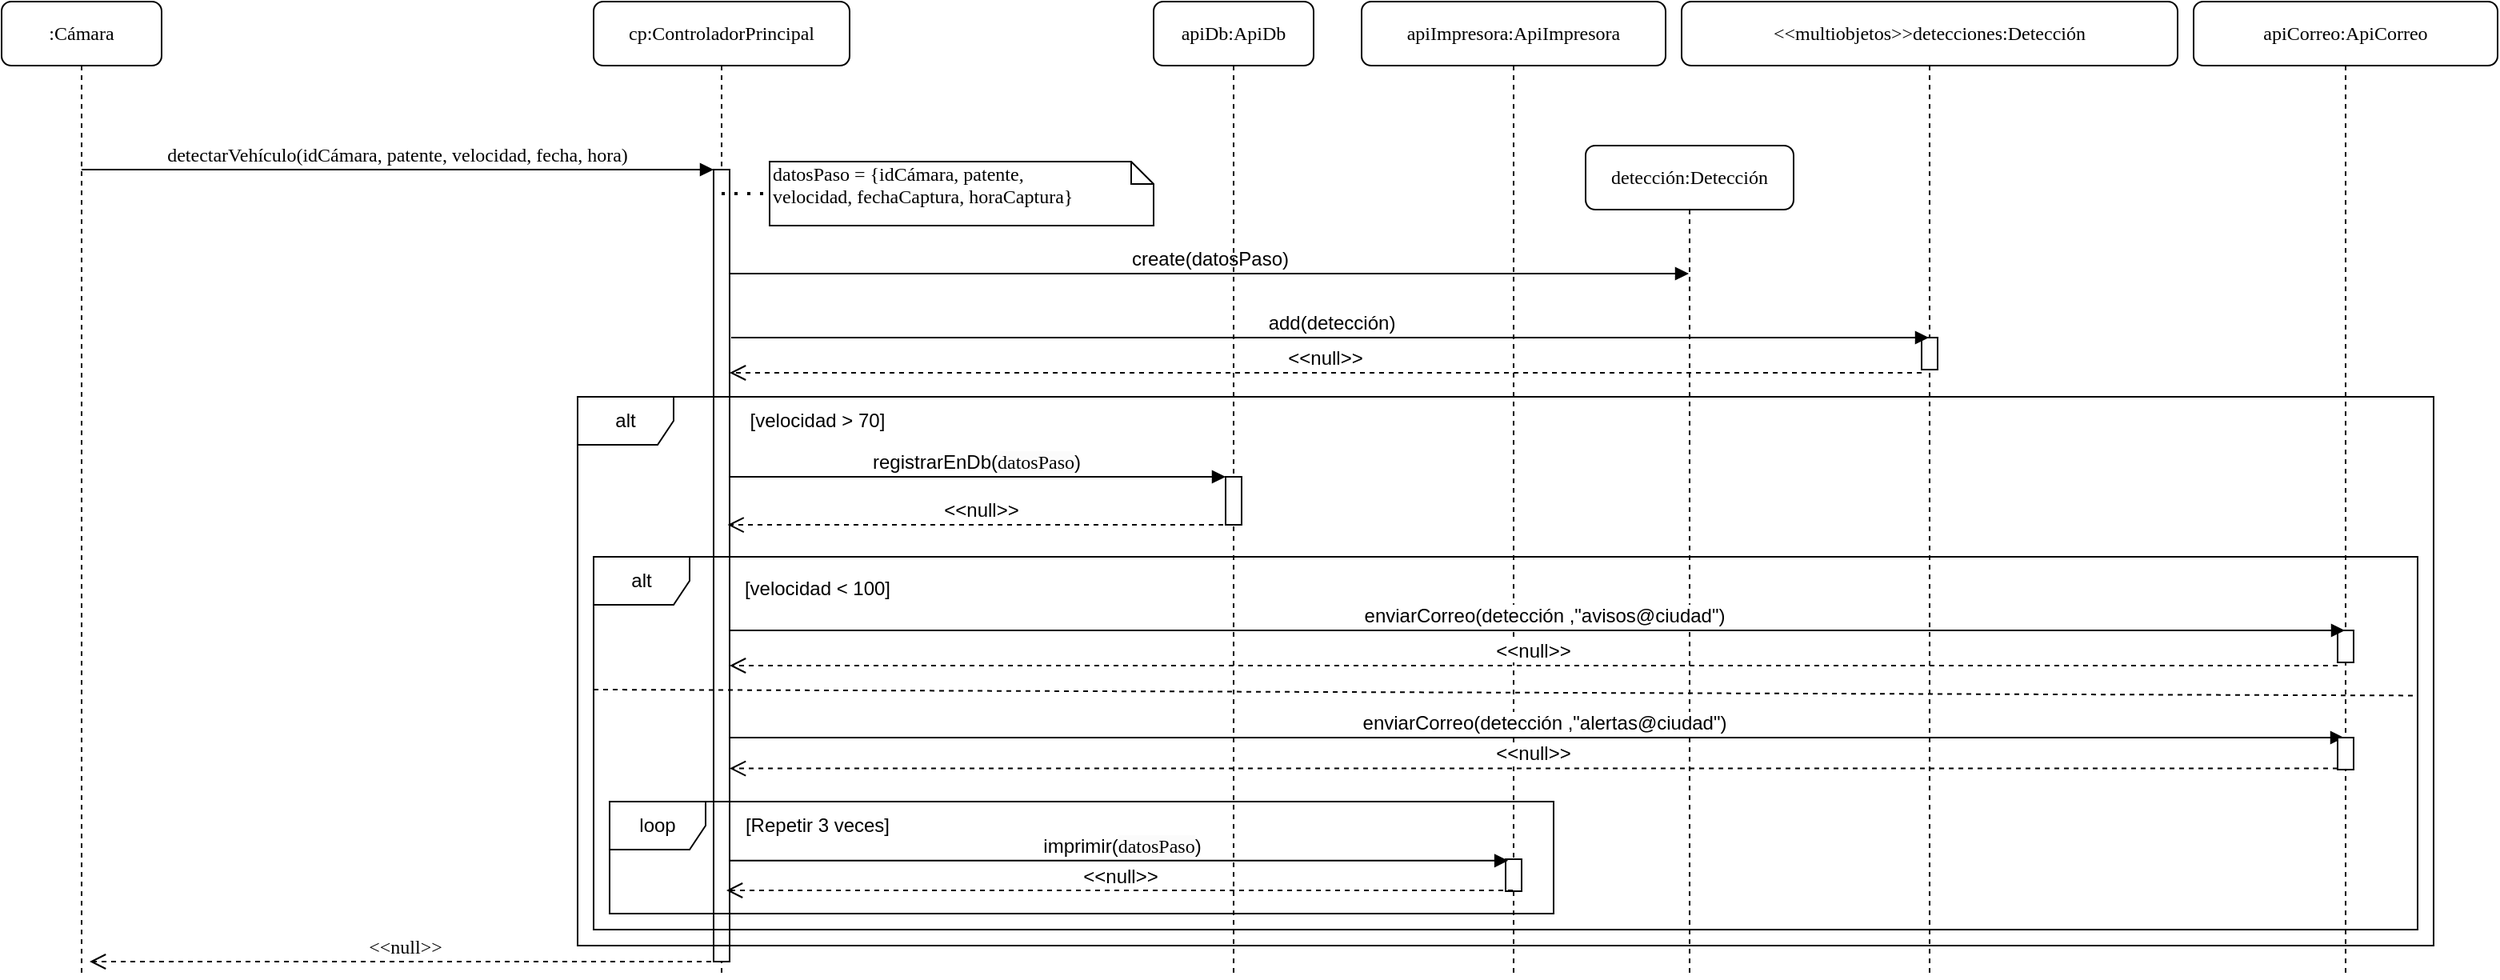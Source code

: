 <mxfile version="22.1.0" type="google">
  <diagram name="Page-1" id="13e1069c-82ec-6db2-03f1-153e76fe0fe0">
    <mxGraphModel grid="1" page="1" gridSize="10" guides="1" tooltips="1" connect="1" arrows="1" fold="1" pageScale="1" pageWidth="1100" pageHeight="850" background="none" math="0" shadow="0">
      <root>
        <mxCell id="0" />
        <mxCell id="1" parent="0" />
        <mxCell id="PkigPfun2DLudA98SsDK-3" value="&lt;font style=&quot;font-size: 12px;&quot;&gt;registrarEnDb(&lt;span style=&quot;font-family: Verdana; background-color: rgb(251, 251, 251);&quot;&gt;datosPaso&lt;/span&gt;)&lt;/font&gt;" style="html=1;verticalAlign=bottom;endArrow=block;curved=0;rounded=0;" edge="1" parent="1" target="7baba1c4bc27f4b0-13">
          <mxGeometry x="0.008" width="80" relative="1" as="geometry">
            <mxPoint x="550" y="377" as="sourcePoint" />
            <mxPoint x="630" y="377" as="targetPoint" />
            <mxPoint as="offset" />
          </mxGeometry>
        </mxCell>
        <mxCell id="7baba1c4bc27f4b0-2" value="cp:ControladorPrincipal" style="shape=umlLifeline;perimeter=lifelinePerimeter;whiteSpace=wrap;html=1;container=1;collapsible=0;recursiveResize=0;outlineConnect=0;rounded=1;shadow=0;comic=0;labelBackgroundColor=none;strokeWidth=1;fontFamily=Verdana;fontSize=12;align=center;" vertex="1" parent="1">
          <mxGeometry x="470" y="80" width="160" height="610" as="geometry" />
        </mxCell>
        <mxCell id="7baba1c4bc27f4b0-10" value="" style="html=1;points=[];perimeter=orthogonalPerimeter;rounded=0;shadow=0;comic=0;labelBackgroundColor=none;strokeWidth=1;fontFamily=Verdana;fontSize=12;align=center;" vertex="1" parent="7baba1c4bc27f4b0-2">
          <mxGeometry x="75" y="105" width="10" height="495" as="geometry" />
        </mxCell>
        <mxCell id="PkigPfun2DLudA98SsDK-25" value="&lt;span style=&quot;font-size: 12px;&quot;&gt;create(datosPaso)&lt;/span&gt;" style="html=1;verticalAlign=bottom;endArrow=block;curved=0;rounded=0;" edge="1" parent="7baba1c4bc27f4b0-2" target="PkigPfun2DLudA98SsDK-26">
          <mxGeometry x="0.001" width="80" relative="1" as="geometry">
            <mxPoint x="85" y="170" as="sourcePoint" />
            <mxPoint x="250" y="170" as="targetPoint" />
            <mxPoint as="offset" />
          </mxGeometry>
        </mxCell>
        <mxCell id="7baba1c4bc27f4b0-3" value="apiDb:ApiDb" style="shape=umlLifeline;perimeter=lifelinePerimeter;whiteSpace=wrap;html=1;container=1;collapsible=0;recursiveResize=0;outlineConnect=0;rounded=1;shadow=0;comic=0;labelBackgroundColor=none;strokeWidth=1;fontFamily=Verdana;fontSize=12;align=center;" vertex="1" parent="1">
          <mxGeometry x="820" y="80" width="100" height="610" as="geometry" />
        </mxCell>
        <mxCell id="7baba1c4bc27f4b0-13" value="" style="html=1;points=[];perimeter=orthogonalPerimeter;rounded=0;shadow=0;comic=0;labelBackgroundColor=none;strokeWidth=1;fontFamily=Verdana;fontSize=12;align=center;" vertex="1" parent="7baba1c4bc27f4b0-3">
          <mxGeometry x="45" y="297" width="10" height="30" as="geometry" />
        </mxCell>
        <mxCell id="7baba1c4bc27f4b0-4" value="apiImpresora:ApiImpresora" style="shape=umlLifeline;perimeter=lifelinePerimeter;whiteSpace=wrap;html=1;container=1;collapsible=0;recursiveResize=0;outlineConnect=0;rounded=1;shadow=0;comic=0;labelBackgroundColor=none;strokeWidth=1;fontFamily=Verdana;fontSize=12;align=center;" vertex="1" parent="1">
          <mxGeometry x="950" y="80" width="190" height="610" as="geometry" />
        </mxCell>
        <mxCell id="PkigPfun2DLudA98SsDK-21" value="" style="html=1;points=[];perimeter=orthogonalPerimeter;rounded=0;shadow=0;comic=0;labelBackgroundColor=none;strokeWidth=1;fontFamily=Verdana;fontSize=12;align=center;" vertex="1" parent="7baba1c4bc27f4b0-4">
          <mxGeometry x="90" y="536" width="10" height="20" as="geometry" />
        </mxCell>
        <mxCell id="PkigPfun2DLudA98SsDK-26" value="detección:Detección" style="shape=umlLifeline;perimeter=lifelinePerimeter;whiteSpace=wrap;html=1;container=1;collapsible=0;recursiveResize=0;outlineConnect=0;rounded=1;shadow=0;comic=0;labelBackgroundColor=none;strokeWidth=1;fontFamily=Verdana;fontSize=12;align=center;" vertex="1" parent="7baba1c4bc27f4b0-4">
          <mxGeometry x="140" y="90" width="130" height="520" as="geometry" />
        </mxCell>
        <mxCell id="7baba1c4bc27f4b0-8" value=":Cámara" style="shape=umlLifeline;perimeter=lifelinePerimeter;whiteSpace=wrap;html=1;container=1;collapsible=0;recursiveResize=0;outlineConnect=0;rounded=1;shadow=0;comic=0;labelBackgroundColor=none;strokeWidth=1;fontFamily=Verdana;fontSize=12;align=center;" vertex="1" parent="1">
          <mxGeometry x="100" y="80" width="100" height="610" as="geometry" />
        </mxCell>
        <mxCell id="7baba1c4bc27f4b0-30" value="&amp;lt;&amp;lt;null&amp;gt;&amp;gt;" style="html=1;verticalAlign=bottom;endArrow=open;dashed=1;endSize=8;labelBackgroundColor=none;fontFamily=Verdana;fontSize=12;edgeStyle=elbowEdgeStyle;elbow=vertical;" edge="1" parent="1">
          <mxGeometry relative="1" as="geometry">
            <mxPoint x="155" y="680" as="targetPoint" />
            <Array as="points" />
            <mxPoint x="549.5" y="680" as="sourcePoint" />
          </mxGeometry>
        </mxCell>
        <mxCell id="7baba1c4bc27f4b0-11" value="detectarVehículo(idCámara, patente, velocidad, fecha, hora)" style="html=1;verticalAlign=bottom;endArrow=block;entryX=0;entryY=0;labelBackgroundColor=none;fontFamily=Verdana;fontSize=12;edgeStyle=elbowEdgeStyle;elbow=vertical;" edge="1" parent="1" target="7baba1c4bc27f4b0-10">
          <mxGeometry x="-0.002" relative="1" as="geometry">
            <mxPoint x="150" y="185.0" as="sourcePoint" />
            <mxPoint as="offset" />
          </mxGeometry>
        </mxCell>
        <mxCell id="PkigPfun2DLudA98SsDK-1" value="alt" style="shape=umlFrame;whiteSpace=wrap;html=1;pointerEvents=0;" vertex="1" parent="1">
          <mxGeometry x="460" y="327" width="1160" height="343" as="geometry" />
        </mxCell>
        <mxCell id="PkigPfun2DLudA98SsDK-2" value="[velocidad &amp;gt; 70]" style="text;html=1;strokeColor=none;fillColor=none;align=center;verticalAlign=middle;whiteSpace=wrap;rounded=0;" vertex="1" parent="1">
          <mxGeometry x="560" y="327" width="100" height="30" as="geometry" />
        </mxCell>
        <mxCell id="PkigPfun2DLudA98SsDK-4" value="alt" style="shape=umlFrame;whiteSpace=wrap;html=1;pointerEvents=0;" vertex="1" parent="1">
          <mxGeometry x="470" y="427" width="1140" height="233" as="geometry" />
        </mxCell>
        <mxCell id="PkigPfun2DLudA98SsDK-5" value="&lt;font style=&quot;font-size: 12px;&quot;&gt;&amp;lt;&amp;lt;null&amp;gt;&amp;gt;&lt;/font&gt;" style="html=1;verticalAlign=bottom;endArrow=open;dashed=1;endSize=8;curved=0;rounded=0;entryX=0.878;entryY=0.622;entryDx=0;entryDy=0;entryPerimeter=0;" edge="1" parent="1">
          <mxGeometry x="0.002" relative="1" as="geometry">
            <mxPoint x="869.5" y="407.06" as="sourcePoint" />
            <mxPoint x="553.78" y="407.06" as="targetPoint" />
            <mxPoint as="offset" />
          </mxGeometry>
        </mxCell>
        <mxCell id="PkigPfun2DLudA98SsDK-7" value="[velocidad &amp;lt; 100]" style="text;html=1;strokeColor=none;fillColor=none;align=center;verticalAlign=middle;whiteSpace=wrap;rounded=0;" vertex="1" parent="1">
          <mxGeometry x="560" y="432" width="100" height="30" as="geometry" />
        </mxCell>
        <mxCell id="PkigPfun2DLudA98SsDK-11" value="datosPaso = {idCámara, patente, &lt;br&gt;velocidad, fechaCaptura, horaCaptura}" style="shape=note;whiteSpace=wrap;html=1;size=14;verticalAlign=top;align=left;spacingTop=-6;rounded=0;shadow=0;comic=0;labelBackgroundColor=none;strokeWidth=1;fontFamily=Verdana;fontSize=12" vertex="1" parent="1">
          <mxGeometry x="580" y="180" width="240" height="40" as="geometry" />
        </mxCell>
        <mxCell id="PkigPfun2DLudA98SsDK-12" value="" style="endArrow=none;dashed=1;html=1;dashPattern=1 3;strokeWidth=2;rounded=0;entryX=0;entryY=0.5;entryDx=0;entryDy=0;entryPerimeter=0;" edge="1" parent="1" source="7baba1c4bc27f4b0-2" target="PkigPfun2DLudA98SsDK-11">
          <mxGeometry width="50" height="50" relative="1" as="geometry">
            <mxPoint x="660" y="192.27" as="sourcePoint" />
            <mxPoint x="580" y="184.997" as="targetPoint" />
          </mxGeometry>
        </mxCell>
        <mxCell id="PkigPfun2DLudA98SsDK-17" value="loop" style="shape=umlFrame;whiteSpace=wrap;html=1;pointerEvents=0;" vertex="1" parent="1">
          <mxGeometry x="480" y="580" width="590" height="70" as="geometry" />
        </mxCell>
        <mxCell id="PkigPfun2DLudA98SsDK-18" value="[Repetir 3 veces]" style="text;html=1;strokeColor=none;fillColor=none;align=center;verticalAlign=middle;whiteSpace=wrap;rounded=0;" vertex="1" parent="1">
          <mxGeometry x="560" y="580" width="100" height="30" as="geometry" />
        </mxCell>
        <mxCell id="PkigPfun2DLudA98SsDK-20" value="&lt;font style=&quot;font-size: 12px;&quot;&gt;imprimir(&lt;span style=&quot;font-family: Verdana; background-color: rgb(251, 251, 251);&quot;&gt;datosPaso&lt;/span&gt;)&lt;/font&gt;" style="html=1;verticalAlign=bottom;endArrow=block;curved=0;rounded=0;entryX=0.156;entryY=0.095;entryDx=0;entryDy=0;entryPerimeter=0;" edge="1" parent="1">
          <mxGeometry x="0.006" width="80" relative="1" as="geometry">
            <mxPoint x="555" y="616.9" as="sourcePoint" />
            <mxPoint x="1041.56" y="616.9" as="targetPoint" />
            <mxPoint as="offset" />
          </mxGeometry>
        </mxCell>
        <mxCell id="PkigPfun2DLudA98SsDK-22" value="&lt;font style=&quot;font-size: 12px;&quot;&gt;&amp;lt;&amp;lt;null&amp;gt;&amp;gt;&lt;/font&gt;" style="html=1;verticalAlign=bottom;endArrow=open;dashed=1;endSize=8;curved=0;rounded=0;entryX=0.878;entryY=0.622;entryDx=0;entryDy=0;entryPerimeter=0;" edge="1" parent="1">
          <mxGeometry x="0.002" relative="1" as="geometry">
            <mxPoint x="1044.5" y="635.5" as="sourcePoint" />
            <mxPoint x="553" y="635.5" as="targetPoint" />
            <mxPoint as="offset" />
          </mxGeometry>
        </mxCell>
        <mxCell id="PkigPfun2DLudA98SsDK-23" value="&amp;lt;&amp;lt;multiobjetos&amp;gt;&amp;gt;detecciones:Detección" style="shape=umlLifeline;perimeter=lifelinePerimeter;whiteSpace=wrap;html=1;container=1;collapsible=0;recursiveResize=0;outlineConnect=0;rounded=1;shadow=0;comic=0;labelBackgroundColor=none;strokeWidth=1;fontFamily=Verdana;fontSize=12;align=center;" vertex="1" parent="1">
          <mxGeometry x="1150" y="80" width="310" height="610" as="geometry" />
        </mxCell>
        <mxCell id="PkigPfun2DLudA98SsDK-36" value="&lt;font style=&quot;font-size: 12px;&quot;&gt;enviarCorreo(detección ,&quot;alertas@ciudad&quot;)&lt;/font&gt;" style="html=1;verticalAlign=bottom;endArrow=block;curved=0;rounded=0;" edge="1" parent="PkigPfun2DLudA98SsDK-23">
          <mxGeometry x="0.008" width="80" relative="1" as="geometry">
            <mxPoint x="-595" y="460" as="sourcePoint" />
            <mxPoint x="414" y="460" as="targetPoint" />
            <mxPoint as="offset" />
          </mxGeometry>
        </mxCell>
        <mxCell id="PkigPfun2DLudA98SsDK-38" value="&lt;font style=&quot;font-size: 12px;&quot;&gt;&amp;lt;&amp;lt;null&amp;gt;&amp;gt;&lt;/font&gt;" style="html=1;verticalAlign=bottom;endArrow=open;dashed=1;endSize=8;curved=0;rounded=0;" edge="1" parent="PkigPfun2DLudA98SsDK-23">
          <mxGeometry x="0.002" relative="1" as="geometry">
            <mxPoint x="410" y="479.28" as="sourcePoint" />
            <mxPoint x="-595" y="479.28" as="targetPoint" />
            <mxPoint as="offset" />
          </mxGeometry>
        </mxCell>
        <mxCell id="PkigPfun2DLudA98SsDK-13" value="" style="endArrow=none;dashed=1;html=1;rounded=0;exitX=0;exitY=0;exitDx=0;exitDy=0;entryX=1;entryY=0.426;entryDx=0;entryDy=0;entryPerimeter=0;" edge="1" parent="PkigPfun2DLudA98SsDK-23">
          <mxGeometry width="50" height="50" relative="1" as="geometry">
            <mxPoint x="-680" y="430" as="sourcePoint" />
            <mxPoint x="460" y="433.72" as="targetPoint" />
          </mxGeometry>
        </mxCell>
        <mxCell id="m8kiEA7e41RZ58SMdhSI-1" value="" style="html=1;points=[];perimeter=orthogonalPerimeter;rounded=0;shadow=0;comic=0;labelBackgroundColor=none;strokeWidth=1;fontFamily=Verdana;fontSize=12;align=center;" vertex="1" parent="PkigPfun2DLudA98SsDK-23">
          <mxGeometry x="150" y="210" width="10" height="20" as="geometry" />
        </mxCell>
        <mxCell id="PkigPfun2DLudA98SsDK-28" value="&lt;span style=&quot;font-size: 12px;&quot;&gt;add(detección)&lt;/span&gt;" style="html=1;verticalAlign=bottom;endArrow=block;curved=0;rounded=0;" edge="1" parent="1" target="PkigPfun2DLudA98SsDK-23">
          <mxGeometry width="80" relative="1" as="geometry">
            <mxPoint x="556" y="290" as="sourcePoint" />
            <mxPoint x="1155" y="290" as="targetPoint" />
          </mxGeometry>
        </mxCell>
        <mxCell id="PkigPfun2DLudA98SsDK-29" value="&lt;font style=&quot;font-size: 12px;&quot;&gt;&amp;lt;&amp;lt;null&amp;gt;&amp;gt;&lt;/font&gt;" style="html=1;verticalAlign=bottom;endArrow=open;dashed=1;endSize=8;curved=0;rounded=0;entryX=0.878;entryY=0.622;entryDx=0;entryDy=0;entryPerimeter=0;" edge="1" parent="1">
          <mxGeometry x="0.002" relative="1" as="geometry">
            <mxPoint x="1300" y="312" as="sourcePoint" />
            <mxPoint x="555" y="312.0" as="targetPoint" />
            <mxPoint as="offset" />
          </mxGeometry>
        </mxCell>
        <mxCell id="PkigPfun2DLudA98SsDK-30" value="apiCorreo:ApiCorreo" style="shape=umlLifeline;perimeter=lifelinePerimeter;whiteSpace=wrap;html=1;container=1;collapsible=0;recursiveResize=0;outlineConnect=0;rounded=1;shadow=0;comic=0;labelBackgroundColor=none;strokeWidth=1;fontFamily=Verdana;fontSize=12;align=center;" vertex="1" parent="1">
          <mxGeometry x="1470" y="80" width="190" height="610" as="geometry" />
        </mxCell>
        <mxCell id="PkigPfun2DLudA98SsDK-31" value="" style="html=1;points=[];perimeter=orthogonalPerimeter;rounded=0;shadow=0;comic=0;labelBackgroundColor=none;strokeWidth=1;fontFamily=Verdana;fontSize=12;align=center;" vertex="1" parent="PkigPfun2DLudA98SsDK-30">
          <mxGeometry x="90" y="460" width="10" height="20" as="geometry" />
        </mxCell>
        <mxCell id="PkigPfun2DLudA98SsDK-41" value="" style="html=1;points=[];perimeter=orthogonalPerimeter;rounded=0;shadow=0;comic=0;labelBackgroundColor=none;strokeWidth=1;fontFamily=Verdana;fontSize=12;align=center;" vertex="1" parent="PkigPfun2DLudA98SsDK-30">
          <mxGeometry x="90" y="393" width="10" height="20" as="geometry" />
        </mxCell>
        <mxCell id="PkigPfun2DLudA98SsDK-34" value="&lt;font style=&quot;font-size: 12px;&quot;&gt;enviarCorreo(detección ,&quot;avisos@ciudad&quot;)&lt;/font&gt;" style="html=1;verticalAlign=bottom;endArrow=block;curved=0;rounded=0;" edge="1" parent="1">
          <mxGeometry x="0.008" width="80" relative="1" as="geometry">
            <mxPoint x="555" y="473" as="sourcePoint" />
            <mxPoint x="1564.5" y="473" as="targetPoint" />
            <mxPoint as="offset" />
          </mxGeometry>
        </mxCell>
        <mxCell id="PkigPfun2DLudA98SsDK-35" value="&lt;font style=&quot;font-size: 12px;&quot;&gt;&amp;lt;&amp;lt;null&amp;gt;&amp;gt;&lt;/font&gt;" style="html=1;verticalAlign=bottom;endArrow=open;dashed=1;endSize=8;curved=0;rounded=0;" edge="1" parent="1">
          <mxGeometry x="0.002" relative="1" as="geometry">
            <mxPoint x="1560" y="495" as="sourcePoint" />
            <mxPoint x="555" y="495" as="targetPoint" />
            <mxPoint as="offset" />
          </mxGeometry>
        </mxCell>
      </root>
    </mxGraphModel>
  </diagram>
</mxfile>

